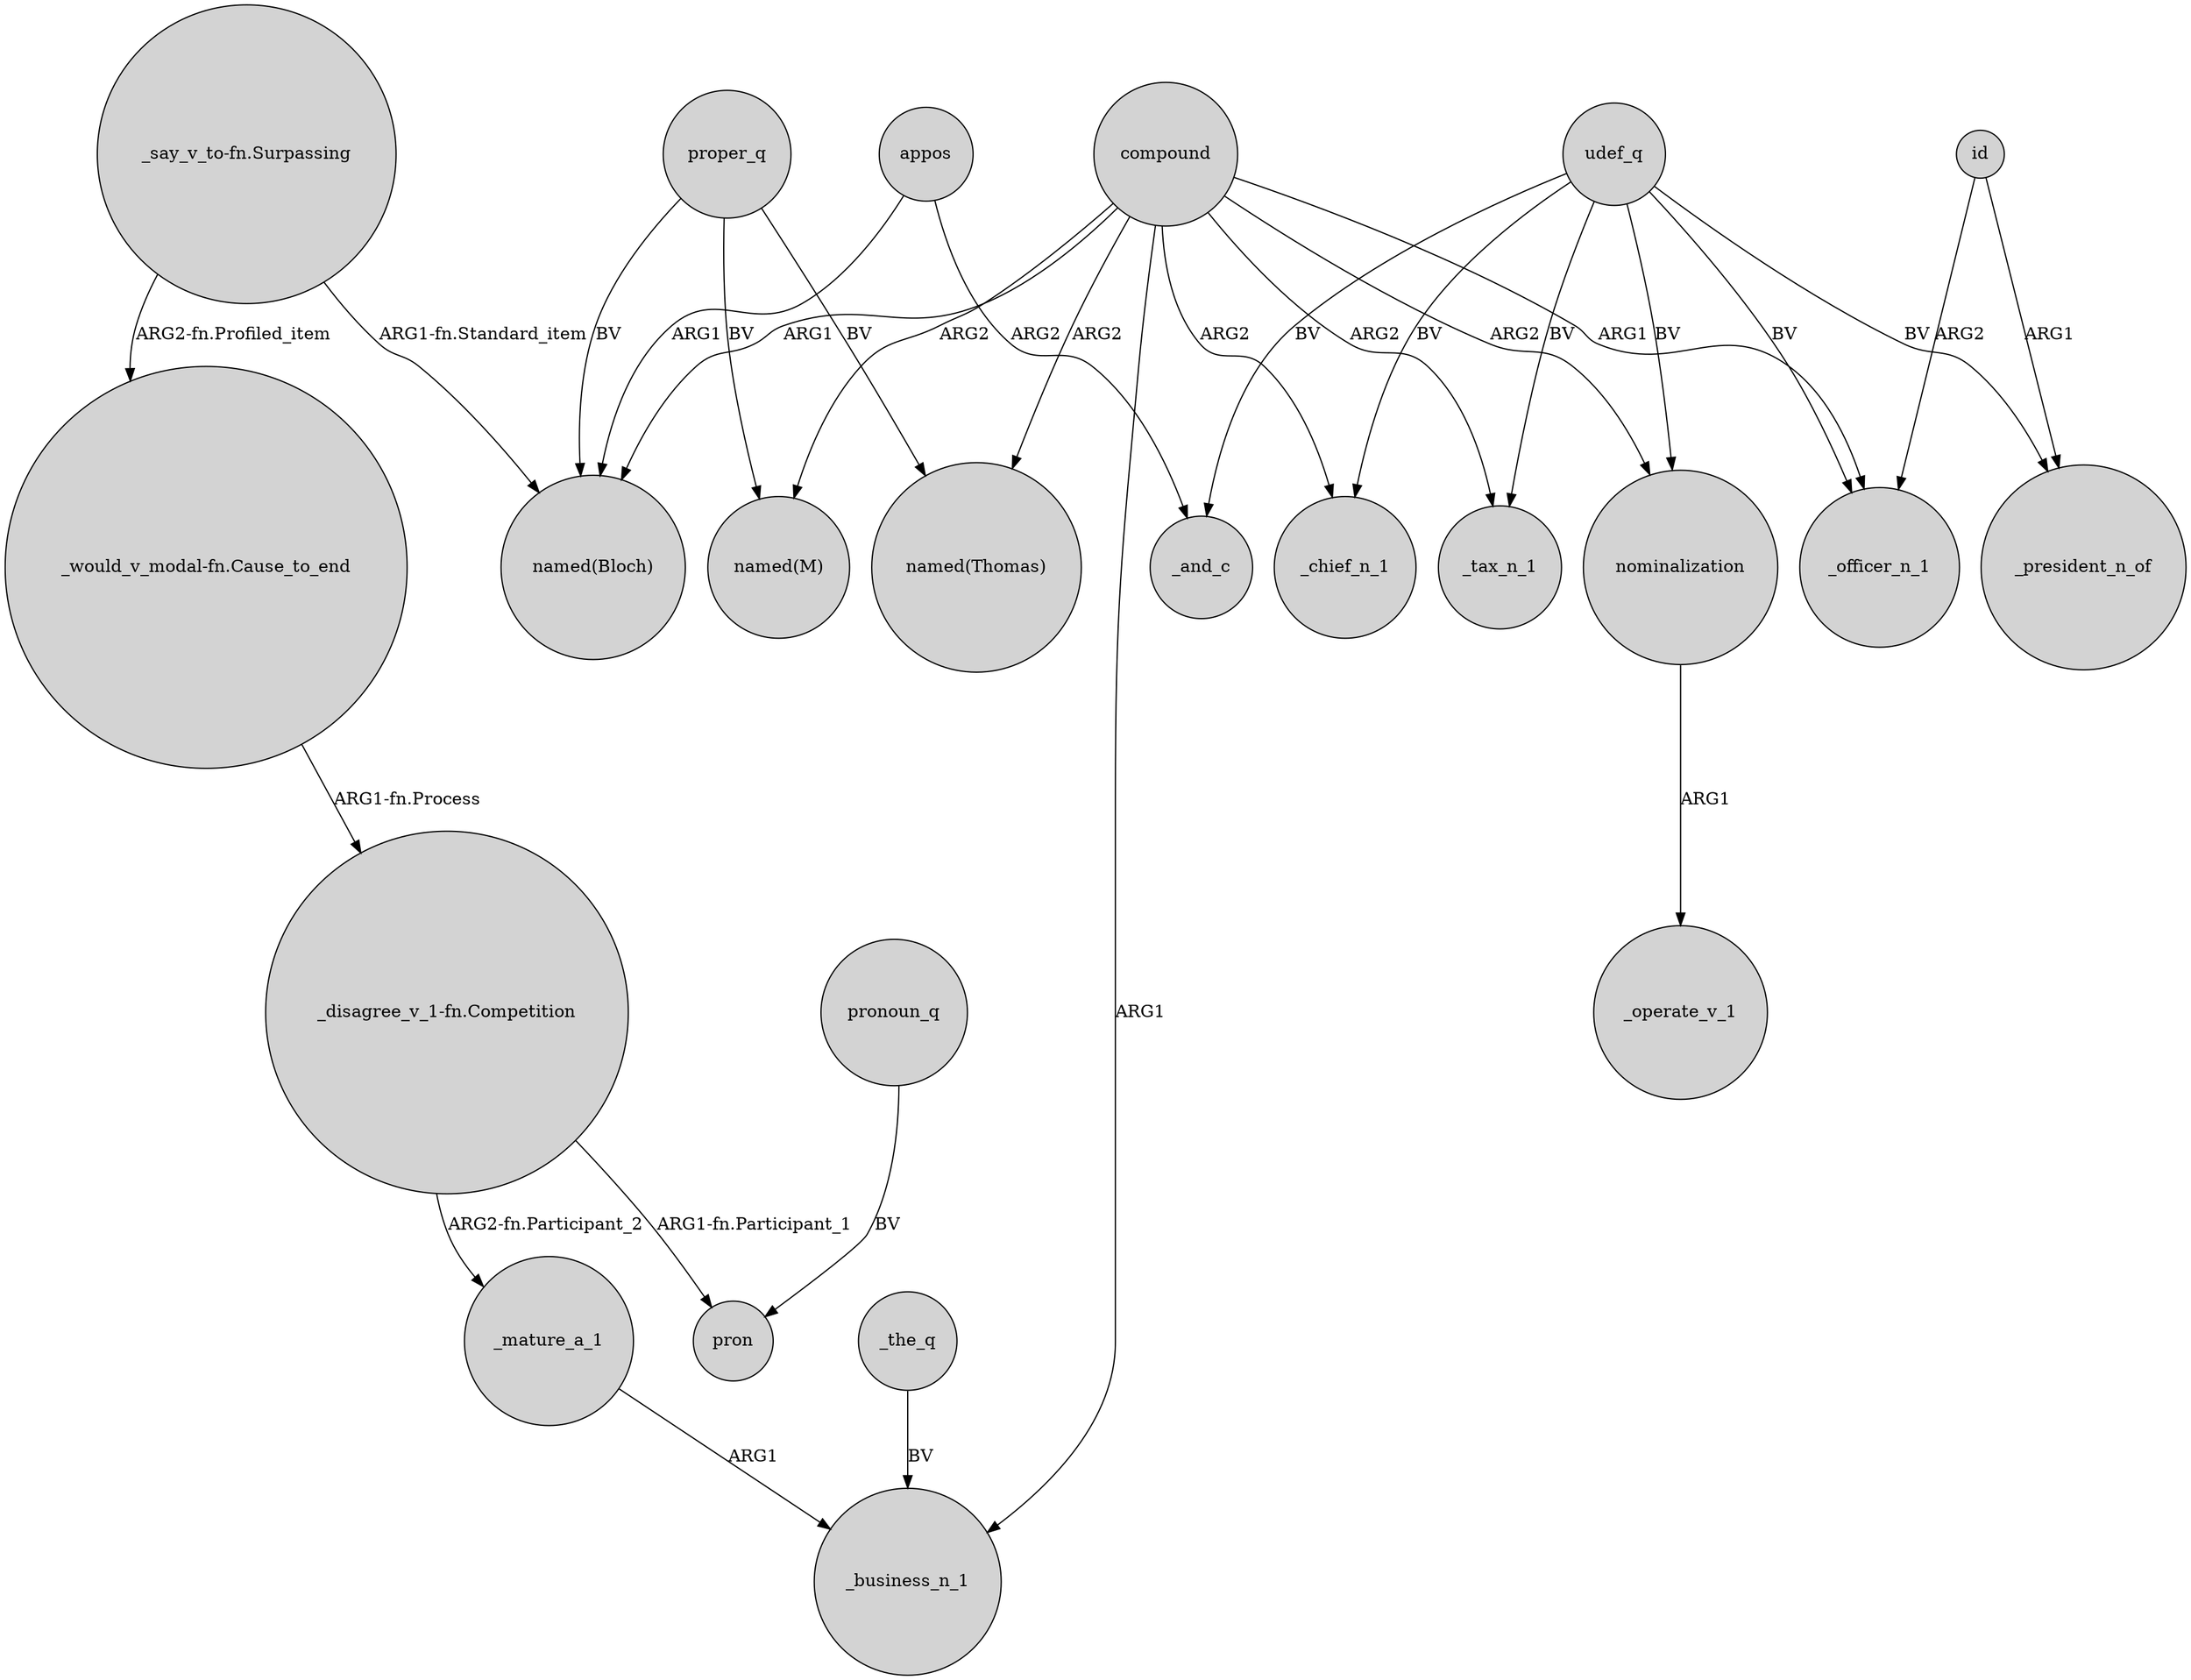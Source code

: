 digraph {
	node [shape=circle style=filled]
	"_disagree_v_1-fn.Competition" -> _mature_a_1 [label="ARG2-fn.Participant_2"]
	compound -> _chief_n_1 [label=ARG2]
	appos -> _and_c [label=ARG2]
	proper_q -> "named(Thomas)" [label=BV]
	udef_q -> _chief_n_1 [label=BV]
	udef_q -> nominalization [label=BV]
	udef_q -> _tax_n_1 [label=BV]
	nominalization -> _operate_v_1 [label=ARG1]
	_the_q -> _business_n_1 [label=BV]
	proper_q -> "named(M)" [label=BV]
	compound -> "named(M)" [label=ARG2]
	udef_q -> _and_c [label=BV]
	compound -> nominalization [label=ARG2]
	pronoun_q -> pron [label=BV]
	id -> _president_n_of [label=ARG1]
	"_say_v_to-fn.Surpassing" -> "_would_v_modal-fn.Cause_to_end" [label="ARG2-fn.Profiled_item"]
	"_would_v_modal-fn.Cause_to_end" -> "_disagree_v_1-fn.Competition" [label="ARG1-fn.Process"]
	compound -> _tax_n_1 [label=ARG2]
	compound -> "named(Bloch)" [label=ARG1]
	proper_q -> "named(Bloch)" [label=BV]
	appos -> "named(Bloch)" [label=ARG1]
	compound -> _officer_n_1 [label=ARG1]
	udef_q -> _officer_n_1 [label=BV]
	"_disagree_v_1-fn.Competition" -> pron [label="ARG1-fn.Participant_1"]
	compound -> "named(Thomas)" [label=ARG2]
	_mature_a_1 -> _business_n_1 [label=ARG1]
	compound -> _business_n_1 [label=ARG1]
	udef_q -> _president_n_of [label=BV]
	id -> _officer_n_1 [label=ARG2]
	"_say_v_to-fn.Surpassing" -> "named(Bloch)" [label="ARG1-fn.Standard_item"]
}
